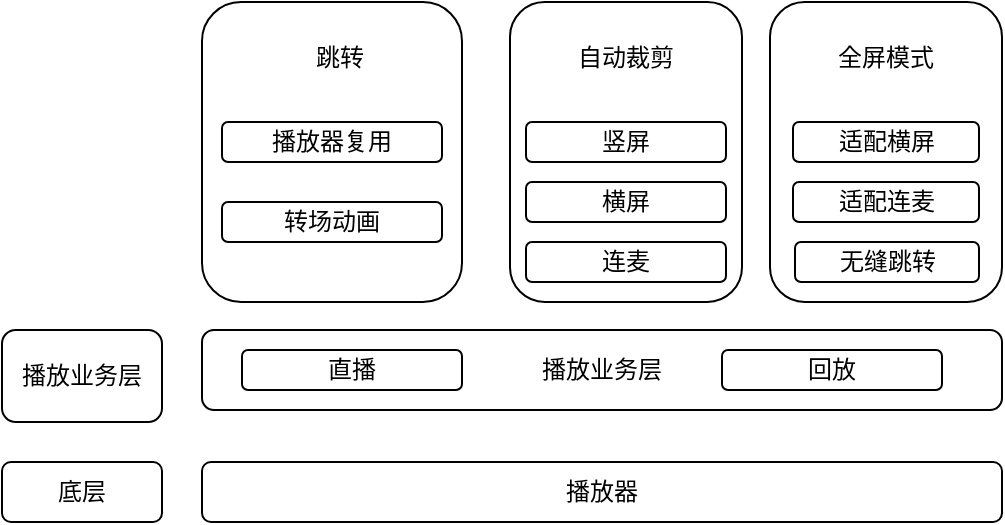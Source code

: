 <mxfile version="21.2.9" type="github">
  <diagram id="C5RBs43oDa-KdzZeNtuy" name="Page-1">
    <mxGraphModel dx="896" dy="426" grid="1" gridSize="10" guides="1" tooltips="1" connect="1" arrows="1" fold="1" page="1" pageScale="1" pageWidth="827" pageHeight="1169" math="0" shadow="0">
      <root>
        <mxCell id="WIyWlLk6GJQsqaUBKTNV-0" />
        <mxCell id="WIyWlLk6GJQsqaUBKTNV-1" parent="WIyWlLk6GJQsqaUBKTNV-0" />
        <mxCell id="WIyWlLk6GJQsqaUBKTNV-3" value="" style="rounded=1;whiteSpace=wrap;html=1;fontSize=12;glass=0;strokeWidth=1;shadow=0;" parent="WIyWlLk6GJQsqaUBKTNV-1" vertex="1">
          <mxGeometry x="260" y="330" width="130" height="150" as="geometry" />
        </mxCell>
        <mxCell id="WIyWlLk6GJQsqaUBKTNV-12" value="播放业务层" style="rounded=1;whiteSpace=wrap;html=1;fontSize=12;glass=0;strokeWidth=1;shadow=0;" parent="WIyWlLk6GJQsqaUBKTNV-1" vertex="1">
          <mxGeometry x="260" y="494" width="400" height="40" as="geometry" />
        </mxCell>
        <mxCell id="WIyWlLk6GJQsqaUBKTNV-7" value="直播" style="rounded=1;whiteSpace=wrap;html=1;fontSize=12;glass=0;strokeWidth=1;shadow=0;" parent="WIyWlLk6GJQsqaUBKTNV-1" vertex="1">
          <mxGeometry x="280" y="504" width="110" height="20" as="geometry" />
        </mxCell>
        <mxCell id="WIyWlLk6GJQsqaUBKTNV-11" value="播放器" style="rounded=1;whiteSpace=wrap;html=1;fontSize=12;glass=0;strokeWidth=1;shadow=0;" parent="WIyWlLk6GJQsqaUBKTNV-1" vertex="1">
          <mxGeometry x="260" y="560" width="400" height="30" as="geometry" />
        </mxCell>
        <mxCell id="SQpQBbLgmsMVuZRZZ3qk-0" value="回放" style="rounded=1;whiteSpace=wrap;html=1;fontSize=12;glass=0;strokeWidth=1;shadow=0;" vertex="1" parent="WIyWlLk6GJQsqaUBKTNV-1">
          <mxGeometry x="520" y="504" width="110" height="20" as="geometry" />
        </mxCell>
        <mxCell id="SQpQBbLgmsMVuZRZZ3qk-1" value="播放器复用" style="rounded=1;whiteSpace=wrap;html=1;fontSize=12;glass=0;strokeWidth=1;shadow=0;" vertex="1" parent="WIyWlLk6GJQsqaUBKTNV-1">
          <mxGeometry x="270" y="390" width="110" height="20" as="geometry" />
        </mxCell>
        <mxCell id="SQpQBbLgmsMVuZRZZ3qk-2" value="" style="rounded=1;whiteSpace=wrap;html=1;fontSize=12;glass=0;strokeWidth=1;shadow=0;" vertex="1" parent="WIyWlLk6GJQsqaUBKTNV-1">
          <mxGeometry x="414" y="330" width="116" height="150" as="geometry" />
        </mxCell>
        <mxCell id="SQpQBbLgmsMVuZRZZ3qk-4" value="跳转" style="text;strokeColor=none;align=center;fillColor=none;html=1;verticalAlign=middle;whiteSpace=wrap;rounded=0;" vertex="1" parent="WIyWlLk6GJQsqaUBKTNV-1">
          <mxGeometry x="299" y="343" width="60" height="30" as="geometry" />
        </mxCell>
        <mxCell id="SQpQBbLgmsMVuZRZZ3qk-5" value="转场动画" style="rounded=1;whiteSpace=wrap;html=1;fontSize=12;glass=0;strokeWidth=1;shadow=0;" vertex="1" parent="WIyWlLk6GJQsqaUBKTNV-1">
          <mxGeometry x="270" y="430" width="110" height="20" as="geometry" />
        </mxCell>
        <mxCell id="SQpQBbLgmsMVuZRZZ3qk-7" value="自动裁剪" style="text;strokeColor=none;align=center;fillColor=none;html=1;verticalAlign=middle;whiteSpace=wrap;rounded=0;" vertex="1" parent="WIyWlLk6GJQsqaUBKTNV-1">
          <mxGeometry x="442" y="343" width="60" height="30" as="geometry" />
        </mxCell>
        <mxCell id="SQpQBbLgmsMVuZRZZ3qk-8" value="竖屏" style="rounded=1;whiteSpace=wrap;html=1;fontSize=12;glass=0;strokeWidth=1;shadow=0;" vertex="1" parent="WIyWlLk6GJQsqaUBKTNV-1">
          <mxGeometry x="422" y="390" width="100" height="20" as="geometry" />
        </mxCell>
        <mxCell id="SQpQBbLgmsMVuZRZZ3qk-10" value="横屏" style="rounded=1;whiteSpace=wrap;html=1;fontSize=12;glass=0;strokeWidth=1;shadow=0;" vertex="1" parent="WIyWlLk6GJQsqaUBKTNV-1">
          <mxGeometry x="422" y="420" width="100" height="20" as="geometry" />
        </mxCell>
        <mxCell id="SQpQBbLgmsMVuZRZZ3qk-11" value="连麦" style="rounded=1;whiteSpace=wrap;html=1;fontSize=12;glass=0;strokeWidth=1;shadow=0;" vertex="1" parent="WIyWlLk6GJQsqaUBKTNV-1">
          <mxGeometry x="422" y="450" width="100" height="20" as="geometry" />
        </mxCell>
        <mxCell id="SQpQBbLgmsMVuZRZZ3qk-13" value="" style="rounded=1;whiteSpace=wrap;html=1;fontSize=12;glass=0;strokeWidth=1;shadow=0;" vertex="1" parent="WIyWlLk6GJQsqaUBKTNV-1">
          <mxGeometry x="544" y="330" width="116" height="150" as="geometry" />
        </mxCell>
        <mxCell id="SQpQBbLgmsMVuZRZZ3qk-14" value="全屏模式" style="text;strokeColor=none;align=center;fillColor=none;html=1;verticalAlign=middle;whiteSpace=wrap;rounded=0;" vertex="1" parent="WIyWlLk6GJQsqaUBKTNV-1">
          <mxGeometry x="572" y="343" width="60" height="30" as="geometry" />
        </mxCell>
        <mxCell id="SQpQBbLgmsMVuZRZZ3qk-15" value="适配横屏" style="rounded=1;whiteSpace=wrap;html=1;fontSize=12;glass=0;strokeWidth=1;shadow=0;" vertex="1" parent="WIyWlLk6GJQsqaUBKTNV-1">
          <mxGeometry x="555.5" y="390" width="93" height="20" as="geometry" />
        </mxCell>
        <mxCell id="SQpQBbLgmsMVuZRZZ3qk-16" value="适配连麦" style="rounded=1;whiteSpace=wrap;html=1;fontSize=12;glass=0;strokeWidth=1;shadow=0;" vertex="1" parent="WIyWlLk6GJQsqaUBKTNV-1">
          <mxGeometry x="555.5" y="420" width="93" height="20" as="geometry" />
        </mxCell>
        <mxCell id="SQpQBbLgmsMVuZRZZ3qk-3" value="无缝跳转" style="rounded=1;whiteSpace=wrap;html=1;fontSize=12;glass=0;strokeWidth=1;shadow=0;" vertex="1" parent="WIyWlLk6GJQsqaUBKTNV-1">
          <mxGeometry x="556.5" y="450" width="92" height="20" as="geometry" />
        </mxCell>
        <mxCell id="SQpQBbLgmsMVuZRZZ3qk-18" value="底层" style="rounded=1;whiteSpace=wrap;html=1;fontSize=12;glass=0;strokeWidth=1;shadow=0;" vertex="1" parent="WIyWlLk6GJQsqaUBKTNV-1">
          <mxGeometry x="160" y="560" width="80" height="30" as="geometry" />
        </mxCell>
        <mxCell id="SQpQBbLgmsMVuZRZZ3qk-19" value="播放业务层" style="rounded=1;whiteSpace=wrap;html=1;fontSize=12;glass=0;strokeWidth=1;shadow=0;" vertex="1" parent="WIyWlLk6GJQsqaUBKTNV-1">
          <mxGeometry x="160" y="494" width="80" height="46" as="geometry" />
        </mxCell>
      </root>
    </mxGraphModel>
  </diagram>
</mxfile>
